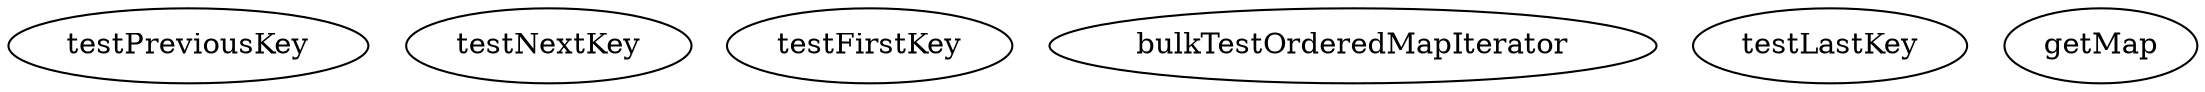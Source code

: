 digraph G {
testPreviousKey;
testNextKey;
testFirstKey;
bulkTestOrderedMapIterator;
testLastKey;
getMap;
}